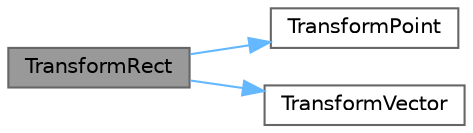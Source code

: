digraph "TransformRect"
{
 // INTERACTIVE_SVG=YES
 // LATEX_PDF_SIZE
  bgcolor="transparent";
  edge [fontname=Helvetica,fontsize=10,labelfontname=Helvetica,labelfontsize=10];
  node [fontname=Helvetica,fontsize=10,shape=box,height=0.2,width=0.4];
  rankdir="LR";
  Node1 [id="Node000001",label="TransformRect",height=0.2,width=0.4,color="gray40", fillcolor="grey60", style="filled", fontcolor="black",tooltip="Transforms a rect by the given transform."];
  Node1 -> Node2 [id="edge1_Node000001_Node000002",color="steelblue1",style="solid",tooltip=" "];
  Node2 [id="Node000002",label="TransformPoint",height=0.2,width=0.4,color="grey40", fillcolor="white", style="filled",URL="$d5/d9f/TransformCalculus_8h.html#aa09af41c65b0384ba8b55522675551e1",tooltip="Generic implementation of TransformPoint."];
  Node1 -> Node3 [id="edge2_Node000001_Node000003",color="steelblue1",style="solid",tooltip=" "];
  Node3 [id="Node000003",label="TransformVector",height=0.2,width=0.4,color="grey40", fillcolor="white", style="filled",URL="$d5/d9f/TransformCalculus_8h.html#a667730e0e0989c4417a3d9523ebe7a7f",tooltip="Generic implementation of TransformVector."];
}
